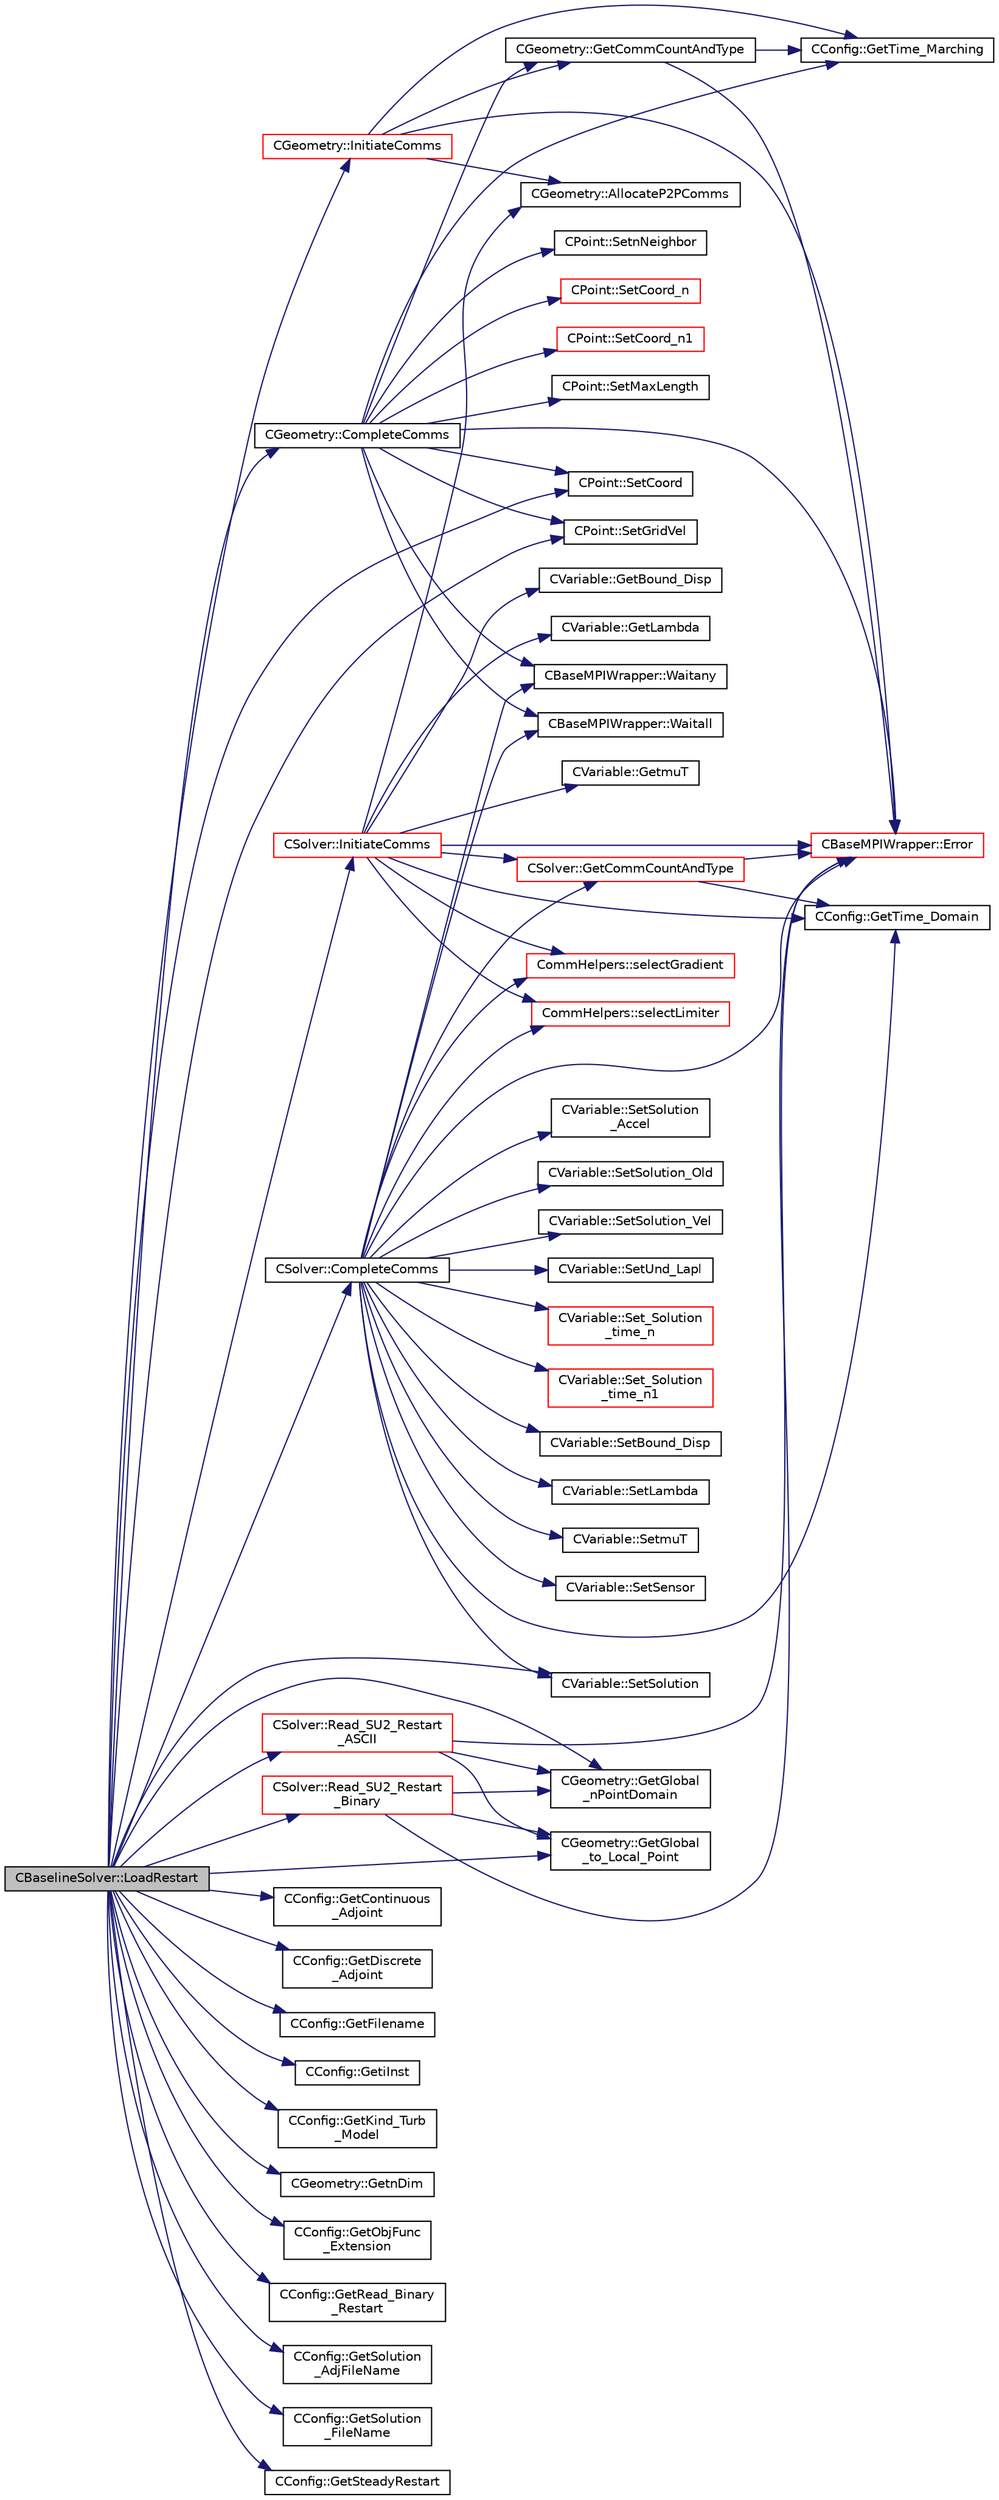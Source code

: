 digraph "CBaselineSolver::LoadRestart"
{
 // LATEX_PDF_SIZE
  edge [fontname="Helvetica",fontsize="10",labelfontname="Helvetica",labelfontsize="10"];
  node [fontname="Helvetica",fontsize="10",shape=record];
  rankdir="LR";
  Node1 [label="CBaselineSolver::LoadRestart",height=0.2,width=0.4,color="black", fillcolor="grey75", style="filled", fontcolor="black",tooltip="Load a solution from a restart file."];
  Node1 -> Node2 [color="midnightblue",fontsize="10",style="solid",fontname="Helvetica"];
  Node2 [label="CSolver::CompleteComms",height=0.2,width=0.4,color="black", fillcolor="white", style="filled",URL="$classCSolver.html#a6891c839827efbebdcbf9a349f4da92c",tooltip="Routine to complete the set of non-blocking communications launched by InitiateComms() and unpacking ..."];
  Node2 -> Node3 [color="midnightblue",fontsize="10",style="solid",fontname="Helvetica"];
  Node3 [label="CBaseMPIWrapper::Error",height=0.2,width=0.4,color="red", fillcolor="white", style="filled",URL="$classCBaseMPIWrapper.html#a04457c47629bda56704e6a8804833eeb",tooltip=" "];
  Node2 -> Node5 [color="midnightblue",fontsize="10",style="solid",fontname="Helvetica"];
  Node5 [label="CSolver::GetCommCountAndType",height=0.2,width=0.4,color="red", fillcolor="white", style="filled",URL="$classCSolver.html#a56fdda7e77a14dfc70449ecef91336e7",tooltip="Helper function to define the type and number of variables per point for each communication type."];
  Node5 -> Node3 [color="midnightblue",fontsize="10",style="solid",fontname="Helvetica"];
  Node5 -> Node7 [color="midnightblue",fontsize="10",style="solid",fontname="Helvetica"];
  Node7 [label="CConfig::GetTime_Domain",height=0.2,width=0.4,color="black", fillcolor="white", style="filled",URL="$classCConfig.html#a85d2e3cf43b77c63642c40c235b853f3",tooltip="Check if the multizone problem is solved for time domain."];
  Node2 -> Node7 [color="midnightblue",fontsize="10",style="solid",fontname="Helvetica"];
  Node2 -> Node8 [color="midnightblue",fontsize="10",style="solid",fontname="Helvetica"];
  Node8 [label="CommHelpers::selectGradient",height=0.2,width=0.4,color="red", fillcolor="white", style="filled",URL="$namespaceCommHelpers.html#aefdfc34d031234297fad9b2310a922d4",tooltip=" "];
  Node2 -> Node13 [color="midnightblue",fontsize="10",style="solid",fontname="Helvetica"];
  Node13 [label="CommHelpers::selectLimiter",height=0.2,width=0.4,color="red", fillcolor="white", style="filled",URL="$namespaceCommHelpers.html#aae9892d8f4089058f1fe9f51729269dd",tooltip=" "];
  Node2 -> Node17 [color="midnightblue",fontsize="10",style="solid",fontname="Helvetica"];
  Node17 [label="CVariable::Set_Solution\l_time_n",height=0.2,width=0.4,color="red", fillcolor="white", style="filled",URL="$classCVariable.html#abf55f051089ec13d9c0422ed3389a9dc",tooltip="Set the variable solution at time n."];
  Node2 -> Node21 [color="midnightblue",fontsize="10",style="solid",fontname="Helvetica"];
  Node21 [label="CVariable::Set_Solution\l_time_n1",height=0.2,width=0.4,color="red", fillcolor="white", style="filled",URL="$classCVariable.html#a527a337871bb37c3bb2df40c2b946884",tooltip="Set the variable solution at time n-1."];
  Node2 -> Node22 [color="midnightblue",fontsize="10",style="solid",fontname="Helvetica"];
  Node22 [label="CVariable::SetBound_Disp",height=0.2,width=0.4,color="black", fillcolor="white", style="filled",URL="$classCVariable.html#a840431a0403b4bddd0a99dbfdf365795",tooltip="A virtual member. Set the boundary displacement."];
  Node2 -> Node23 [color="midnightblue",fontsize="10",style="solid",fontname="Helvetica"];
  Node23 [label="CVariable::SetLambda",height=0.2,width=0.4,color="black", fillcolor="white", style="filled",URL="$classCVariable.html#afc0086076d62561f31a39f774c297428",tooltip="Set the value of the spectral radius."];
  Node2 -> Node24 [color="midnightblue",fontsize="10",style="solid",fontname="Helvetica"];
  Node24 [label="CVariable::SetmuT",height=0.2,width=0.4,color="black", fillcolor="white", style="filled",URL="$classCVariable.html#a91256a1e927c5a529d853d0f127243de",tooltip="Set the value of the eddy viscosity."];
  Node2 -> Node25 [color="midnightblue",fontsize="10",style="solid",fontname="Helvetica"];
  Node25 [label="CVariable::SetSensor",height=0.2,width=0.4,color="black", fillcolor="white", style="filled",URL="$classCVariable.html#a79ebe4ea3cc8eccd8b004256c5492a9e",tooltip="Set pressure sensor."];
  Node2 -> Node26 [color="midnightblue",fontsize="10",style="solid",fontname="Helvetica"];
  Node26 [label="CVariable::SetSolution",height=0.2,width=0.4,color="black", fillcolor="white", style="filled",URL="$classCVariable.html#a22fbbd7bc6491672843000644a05c6a5",tooltip="Set the value of the solution, all variables."];
  Node2 -> Node27 [color="midnightblue",fontsize="10",style="solid",fontname="Helvetica"];
  Node27 [label="CVariable::SetSolution\l_Accel",height=0.2,width=0.4,color="black", fillcolor="white", style="filled",URL="$classCVariable.html#af87029baec777039085fb1ff17ee9555",tooltip="Set the value of the acceleration (Structural Analysis)."];
  Node2 -> Node28 [color="midnightblue",fontsize="10",style="solid",fontname="Helvetica"];
  Node28 [label="CVariable::SetSolution_Old",height=0.2,width=0.4,color="black", fillcolor="white", style="filled",URL="$classCVariable.html#a6ee4d8d450971204cc054a33d6473732",tooltip="Set the value of the old solution."];
  Node2 -> Node29 [color="midnightblue",fontsize="10",style="solid",fontname="Helvetica"];
  Node29 [label="CVariable::SetSolution_Vel",height=0.2,width=0.4,color="black", fillcolor="white", style="filled",URL="$classCVariable.html#a5c1430d98acd399f1371f23e6fae053f",tooltip="Set the value of the velocity (Structural Analysis)."];
  Node2 -> Node30 [color="midnightblue",fontsize="10",style="solid",fontname="Helvetica"];
  Node30 [label="CVariable::SetUnd_Lapl",height=0.2,width=0.4,color="black", fillcolor="white", style="filled",URL="$classCVariable.html#a70f0c6e3ddcf2fdcde3b90f217a0d4a3",tooltip="Set a value to the undivided laplacian."];
  Node2 -> Node31 [color="midnightblue",fontsize="10",style="solid",fontname="Helvetica"];
  Node31 [label="CBaseMPIWrapper::Waitall",height=0.2,width=0.4,color="black", fillcolor="white", style="filled",URL="$classCBaseMPIWrapper.html#a01c02f8c0c799ccd15023f0c2c3cae27",tooltip=" "];
  Node2 -> Node32 [color="midnightblue",fontsize="10",style="solid",fontname="Helvetica"];
  Node32 [label="CBaseMPIWrapper::Waitany",height=0.2,width=0.4,color="black", fillcolor="white", style="filled",URL="$classCBaseMPIWrapper.html#a5f4a1382f625fbbfb2c6224a87591825",tooltip=" "];
  Node1 -> Node33 [color="midnightblue",fontsize="10",style="solid",fontname="Helvetica"];
  Node33 [label="CGeometry::CompleteComms",height=0.2,width=0.4,color="black", fillcolor="white", style="filled",URL="$classCGeometry.html#a98e23b4abe55aaf85fb4350e6ccbc32e",tooltip="Routine to complete the set of non-blocking communications launched by InitiateComms() and unpacking ..."];
  Node33 -> Node3 [color="midnightblue",fontsize="10",style="solid",fontname="Helvetica"];
  Node33 -> Node34 [color="midnightblue",fontsize="10",style="solid",fontname="Helvetica"];
  Node34 [label="CGeometry::GetCommCountAndType",height=0.2,width=0.4,color="black", fillcolor="white", style="filled",URL="$classCGeometry.html#a89bd3c70a6664228affca3fe7c870e8b",tooltip="Helper function to define the type and number of variables per point for each communication type."];
  Node34 -> Node3 [color="midnightblue",fontsize="10",style="solid",fontname="Helvetica"];
  Node34 -> Node35 [color="midnightblue",fontsize="10",style="solid",fontname="Helvetica"];
  Node35 [label="CConfig::GetTime_Marching",height=0.2,width=0.4,color="black", fillcolor="white", style="filled",URL="$classCConfig.html#ac47e04d76ce865893a94dcedd3c9b6a5",tooltip="Provides information about the time integration, and change the write in the output files information..."];
  Node33 -> Node35 [color="midnightblue",fontsize="10",style="solid",fontname="Helvetica"];
  Node33 -> Node36 [color="midnightblue",fontsize="10",style="solid",fontname="Helvetica"];
  Node36 [label="CPoint::SetCoord",height=0.2,width=0.4,color="black", fillcolor="white", style="filled",URL="$classCPoint.html#af3545cace579269797a534b6a10a42e1",tooltip="Set the coordinates for the control volume."];
  Node33 -> Node37 [color="midnightblue",fontsize="10",style="solid",fontname="Helvetica"];
  Node37 [label="CPoint::SetCoord_n",height=0.2,width=0.4,color="red", fillcolor="white", style="filled",URL="$classCPoint.html#ae01b3a0ffa94ce8b8ed6d1267b2fd7cf",tooltip="Set the coordinates of the control volume at time n to the ones in Coord."];
  Node33 -> Node38 [color="midnightblue",fontsize="10",style="solid",fontname="Helvetica"];
  Node38 [label="CPoint::SetCoord_n1",height=0.2,width=0.4,color="red", fillcolor="white", style="filled",URL="$classCPoint.html#a302a4933af6a0ea9c1bbda0aca8c5539",tooltip="Set the coordinates of the control volume at time n-1 to the ones in Coord_n."];
  Node33 -> Node39 [color="midnightblue",fontsize="10",style="solid",fontname="Helvetica"];
  Node39 [label="CPoint::SetGridVel",height=0.2,width=0.4,color="black", fillcolor="white", style="filled",URL="$classCPoint.html#accb2a44a58e7fc7a0e0f2a029cacc257",tooltip="Set the value of the grid velocity at the point."];
  Node33 -> Node40 [color="midnightblue",fontsize="10",style="solid",fontname="Helvetica"];
  Node40 [label="CPoint::SetMaxLength",height=0.2,width=0.4,color="black", fillcolor="white", style="filled",URL="$classCPoint.html#a17e40f832d4f8cea14f170e6d67beefb",tooltip="Set the max cell-center to cell-center length."];
  Node33 -> Node41 [color="midnightblue",fontsize="10",style="solid",fontname="Helvetica"];
  Node41 [label="CPoint::SetnNeighbor",height=0.2,width=0.4,color="black", fillcolor="white", style="filled",URL="$classCPoint.html#a28f69d74670361558e0fd31947cec519",tooltip="Set the number of neighbor (artificial dissipation)."];
  Node33 -> Node31 [color="midnightblue",fontsize="10",style="solid",fontname="Helvetica"];
  Node33 -> Node32 [color="midnightblue",fontsize="10",style="solid",fontname="Helvetica"];
  Node1 -> Node42 [color="midnightblue",fontsize="10",style="solid",fontname="Helvetica"];
  Node42 [label="CConfig::GetContinuous\l_Adjoint",height=0.2,width=0.4,color="black", fillcolor="white", style="filled",URL="$classCConfig.html#a1eb754aa86fb8154bc9eefea616b7cf9",tooltip="Determines if problem is adjoint."];
  Node1 -> Node43 [color="midnightblue",fontsize="10",style="solid",fontname="Helvetica"];
  Node43 [label="CConfig::GetDiscrete\l_Adjoint",height=0.2,width=0.4,color="black", fillcolor="white", style="filled",URL="$classCConfig.html#ab3928c4e6debcf50dcd0d38985f6980c",tooltip="Get the indicator whether we are solving an discrete adjoint problem."];
  Node1 -> Node44 [color="midnightblue",fontsize="10",style="solid",fontname="Helvetica"];
  Node44 [label="CConfig::GetFilename",height=0.2,width=0.4,color="black", fillcolor="white", style="filled",URL="$classCConfig.html#ae22223881ffa54013ab33e39aa7fec67",tooltip="Add any numbers necessary to the filename (iteration number, zone ID ...)"];
  Node1 -> Node45 [color="midnightblue",fontsize="10",style="solid",fontname="Helvetica"];
  Node45 [label="CGeometry::GetGlobal\l_nPointDomain",height=0.2,width=0.4,color="black", fillcolor="white", style="filled",URL="$classCGeometry.html#a1950b86a664c5da4d7df2a8b3d361a67",tooltip="Retrieve total number of nodes in a simulation across all processors (excluding halos)."];
  Node1 -> Node46 [color="midnightblue",fontsize="10",style="solid",fontname="Helvetica"];
  Node46 [label="CGeometry::GetGlobal\l_to_Local_Point",height=0.2,width=0.4,color="black", fillcolor="white", style="filled",URL="$classCGeometry.html#a6b44ca6618da53444192bbd3329dea18",tooltip="A virtual member."];
  Node1 -> Node47 [color="midnightblue",fontsize="10",style="solid",fontname="Helvetica"];
  Node47 [label="CConfig::GetiInst",height=0.2,width=0.4,color="black", fillcolor="white", style="filled",URL="$classCConfig.html#a538bf5c34b523f5e4d389be41c2b666c",tooltip="Get the current instance."];
  Node1 -> Node48 [color="midnightblue",fontsize="10",style="solid",fontname="Helvetica"];
  Node48 [label="CConfig::GetKind_Turb\l_Model",height=0.2,width=0.4,color="black", fillcolor="white", style="filled",URL="$classCConfig.html#a42cf888b42ce34079b2e3987bbf147dd",tooltip="Get the kind of the turbulence model."];
  Node1 -> Node49 [color="midnightblue",fontsize="10",style="solid",fontname="Helvetica"];
  Node49 [label="CGeometry::GetnDim",height=0.2,width=0.4,color="black", fillcolor="white", style="filled",URL="$classCGeometry.html#ace7f7fe876f629f5bd5f92d4805a1a4b",tooltip="Get number of coordinates."];
  Node1 -> Node50 [color="midnightblue",fontsize="10",style="solid",fontname="Helvetica"];
  Node50 [label="CConfig::GetObjFunc\l_Extension",height=0.2,width=0.4,color="black", fillcolor="white", style="filled",URL="$classCConfig.html#ace4081f7013cfe0fd756dff7d9ba7f8f",tooltip="Append the input filename string with the appropriate objective function extension."];
  Node1 -> Node51 [color="midnightblue",fontsize="10",style="solid",fontname="Helvetica"];
  Node51 [label="CConfig::GetRead_Binary\l_Restart",height=0.2,width=0.4,color="black", fillcolor="white", style="filled",URL="$classCConfig.html#a82ddaa417553293be72a3ab2198f7d40",tooltip="Flag for whether binary SU2 native restart files are read."];
  Node1 -> Node52 [color="midnightblue",fontsize="10",style="solid",fontname="Helvetica"];
  Node52 [label="CConfig::GetSolution\l_AdjFileName",height=0.2,width=0.4,color="black", fillcolor="white", style="filled",URL="$classCConfig.html#a1132191f9f5af73ef4ff7eb356f41181",tooltip="Get the name of the file with the solution of the adjoint flow problem with drag objective function."];
  Node1 -> Node53 [color="midnightblue",fontsize="10",style="solid",fontname="Helvetica"];
  Node53 [label="CConfig::GetSolution\l_FileName",height=0.2,width=0.4,color="black", fillcolor="white", style="filled",URL="$classCConfig.html#a1d989df2b76d32ee772923f169cf885b",tooltip="Get the name of the file with the solution of the flow problem."];
  Node1 -> Node54 [color="midnightblue",fontsize="10",style="solid",fontname="Helvetica"];
  Node54 [label="CConfig::GetSteadyRestart",height=0.2,width=0.4,color="black", fillcolor="white", style="filled",URL="$classCConfig.html#a1679679dc570361b5bfc28b5ff8352f4",tooltip="Identifies if we want to restart from a steady or an unsteady solution."];
  Node1 -> Node55 [color="midnightblue",fontsize="10",style="solid",fontname="Helvetica"];
  Node55 [label="CSolver::InitiateComms",height=0.2,width=0.4,color="red", fillcolor="white", style="filled",URL="$classCSolver.html#a7c5c26e7f006b4bb7e93582d839cf09d",tooltip="Routine to load a solver quantity into the data structures for MPI point-to-point communication and t..."];
  Node55 -> Node56 [color="midnightblue",fontsize="10",style="solid",fontname="Helvetica"];
  Node56 [label="CGeometry::AllocateP2PComms",height=0.2,width=0.4,color="black", fillcolor="white", style="filled",URL="$classCGeometry.html#ab8d78a9f4017431b7542e154f58a7e63",tooltip="Routine to allocate buffers for point-to-point MPI communications. Also called to dynamically realloc..."];
  Node55 -> Node3 [color="midnightblue",fontsize="10",style="solid",fontname="Helvetica"];
  Node55 -> Node57 [color="midnightblue",fontsize="10",style="solid",fontname="Helvetica"];
  Node57 [label="CVariable::GetBound_Disp",height=0.2,width=0.4,color="black", fillcolor="white", style="filled",URL="$classCVariable.html#a7e382eae45700e5c1e8973292c08f128",tooltip="A virtual member. Get the value of the displacement imposed at the boundary."];
  Node55 -> Node5 [color="midnightblue",fontsize="10",style="solid",fontname="Helvetica"];
  Node55 -> Node58 [color="midnightblue",fontsize="10",style="solid",fontname="Helvetica"];
  Node58 [label="CVariable::GetLambda",height=0.2,width=0.4,color="black", fillcolor="white", style="filled",URL="$classCVariable.html#af0b6afbd2666eab791d902f50fc3e869",tooltip="Get the value of the spectral radius."];
  Node55 -> Node59 [color="midnightblue",fontsize="10",style="solid",fontname="Helvetica"];
  Node59 [label="CVariable::GetmuT",height=0.2,width=0.4,color="black", fillcolor="white", style="filled",URL="$classCVariable.html#ad35ee29420764dda0bbb574f7a7253e7",tooltip="Get the value of the eddy viscosity."];
  Node55 -> Node7 [color="midnightblue",fontsize="10",style="solid",fontname="Helvetica"];
  Node55 -> Node8 [color="midnightblue",fontsize="10",style="solid",fontname="Helvetica"];
  Node55 -> Node13 [color="midnightblue",fontsize="10",style="solid",fontname="Helvetica"];
  Node1 -> Node73 [color="midnightblue",fontsize="10",style="solid",fontname="Helvetica"];
  Node73 [label="CGeometry::InitiateComms",height=0.2,width=0.4,color="red", fillcolor="white", style="filled",URL="$classCGeometry.html#a40ce655ee42332e9bbfd25282b9100d6",tooltip="Routine to load a geometric quantity into the data structures for MPI point-to-point communication an..."];
  Node73 -> Node56 [color="midnightblue",fontsize="10",style="solid",fontname="Helvetica"];
  Node73 -> Node3 [color="midnightblue",fontsize="10",style="solid",fontname="Helvetica"];
  Node73 -> Node34 [color="midnightblue",fontsize="10",style="solid",fontname="Helvetica"];
  Node73 -> Node35 [color="midnightblue",fontsize="10",style="solid",fontname="Helvetica"];
  Node1 -> Node80 [color="midnightblue",fontsize="10",style="solid",fontname="Helvetica"];
  Node80 [label="CSolver::Read_SU2_Restart\l_ASCII",height=0.2,width=0.4,color="red", fillcolor="white", style="filled",URL="$classCSolver.html#a2d9a54256f99b9881a0f9189cf73e902",tooltip="Read a native SU2 restart file in ASCII format."];
  Node80 -> Node3 [color="midnightblue",fontsize="10",style="solid",fontname="Helvetica"];
  Node80 -> Node45 [color="midnightblue",fontsize="10",style="solid",fontname="Helvetica"];
  Node80 -> Node46 [color="midnightblue",fontsize="10",style="solid",fontname="Helvetica"];
  Node1 -> Node89 [color="midnightblue",fontsize="10",style="solid",fontname="Helvetica"];
  Node89 [label="CSolver::Read_SU2_Restart\l_Binary",height=0.2,width=0.4,color="red", fillcolor="white", style="filled",URL="$classCSolver.html#a014ca6bbee7673aec0ba83067a6716a0",tooltip="Read a native SU2 restart file in binary format."];
  Node89 -> Node3 [color="midnightblue",fontsize="10",style="solid",fontname="Helvetica"];
  Node89 -> Node45 [color="midnightblue",fontsize="10",style="solid",fontname="Helvetica"];
  Node89 -> Node46 [color="midnightblue",fontsize="10",style="solid",fontname="Helvetica"];
  Node1 -> Node36 [color="midnightblue",fontsize="10",style="solid",fontname="Helvetica"];
  Node1 -> Node39 [color="midnightblue",fontsize="10",style="solid",fontname="Helvetica"];
  Node1 -> Node26 [color="midnightblue",fontsize="10",style="solid",fontname="Helvetica"];
}
